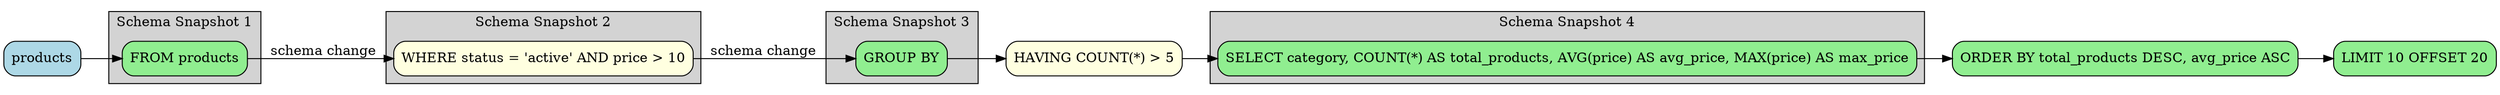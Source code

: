 digraph sqloflow {
  rankdir=LR;
  node [shape=box, style=rounded];

  // Schema view with snapshots
  node_0 [label="products", fillcolor=lightblue, style="filled,rounded"];
  node_4 [label="HAVING COUNT(*) > 5", fillcolor=lightyellow, style="filled,rounded"];
  node_6 [label="ORDER BY total_products DESC, avg_price ASC", fillcolor=lightgreen, style="filled,rounded"];
  node_7 [label="LIMIT 10 OFFSET 20", fillcolor=lightgreen, style="filled,rounded"];
  subgraph cluster_0 {
    label="Schema Snapshot 1";
    style=filled;
    fillcolor=lightgray;
    // Relations: products
    node_1 [label="FROM products", fillcolor=lightgreen, style="filled,rounded"];
  }
  subgraph cluster_1 {
    label="Schema Snapshot 2";
    style=filled;
    fillcolor=lightgray;
    // Relations: products
    node_2 [label="WHERE status = 'active' AND price > 10", fillcolor=lightyellow, style="filled,rounded"];
  }
  subgraph cluster_2 {
    label="Schema Snapshot 3";
    style=filled;
    fillcolor=lightgray;
    // Relations: _grouped
    node_3 [label="GROUP BY", fillcolor=lightgreen, style="filled,rounded"];
  }
  subgraph cluster_3 {
    label="Schema Snapshot 4";
    style=filled;
    fillcolor=lightgray;
    // Relations: _result
    node_5 [label="SELECT category, COUNT(*) AS total_products, AVG(price) AS avg_price, MAX(price) AS max_price", fillcolor=lightgreen, style="filled,rounded"];
  }

  // Schema transformation edges
  node_0 -> node_1 [color=black];
  node_1 -> node_2 [color=black, label="schema change"];
  node_2 -> node_3 [color=black, label="schema change"];
  node_3 -> node_4 [color=black];
  node_4 -> node_5 [color=black];
  node_5 -> node_6 [color=black];
  node_6 -> node_7 [color=black];
}